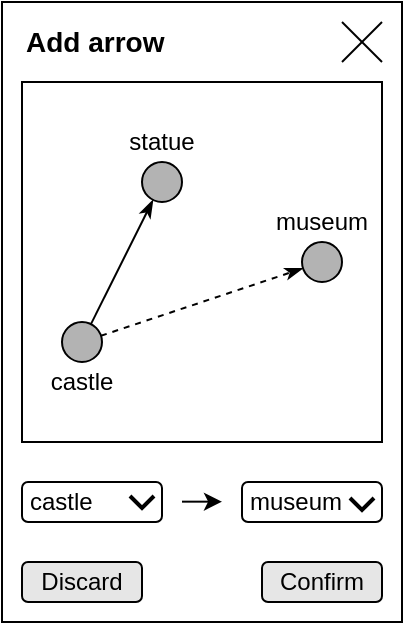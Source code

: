 <mxfile version="22.0.8" type="device">
  <diagram name="Page-1" id="VfT2Odsl5by29AQGQs_Q">
    <mxGraphModel dx="931" dy="446" grid="1" gridSize="10" guides="1" tooltips="1" connect="1" arrows="1" fold="1" page="1" pageScale="1" pageWidth="827" pageHeight="1169" math="0" shadow="0">
      <root>
        <mxCell id="0" />
        <mxCell id="1" parent="0" />
        <mxCell id="IA0beaa82Srik-d_A_uO-1" value="" style="rounded=0;whiteSpace=wrap;html=1;fillColor=none;" parent="1" vertex="1">
          <mxGeometry x="40" y="40" width="200" height="310" as="geometry" />
        </mxCell>
        <mxCell id="IA0beaa82Srik-d_A_uO-2" value="Add arrow" style="text;html=1;strokeColor=none;fillColor=none;align=left;verticalAlign=middle;whiteSpace=wrap;rounded=0;fontColor=#000000;fontStyle=1;fontSize=14;" parent="1" vertex="1">
          <mxGeometry x="50" y="50" width="160" height="20" as="geometry" />
        </mxCell>
        <mxCell id="IA0beaa82Srik-d_A_uO-3" value="" style="endArrow=none;html=1;rounded=0;strokeWidth=1;" parent="1" edge="1">
          <mxGeometry width="50" height="50" relative="1" as="geometry">
            <mxPoint x="210" y="70" as="sourcePoint" />
            <mxPoint x="230" y="50" as="targetPoint" />
          </mxGeometry>
        </mxCell>
        <mxCell id="IA0beaa82Srik-d_A_uO-4" value="" style="endArrow=none;html=1;rounded=0;strokeWidth=1;" parent="1" edge="1">
          <mxGeometry width="50" height="50" relative="1" as="geometry">
            <mxPoint x="230" y="70" as="sourcePoint" />
            <mxPoint x="210" y="50" as="targetPoint" />
          </mxGeometry>
        </mxCell>
        <mxCell id="IA0beaa82Srik-d_A_uO-5" value="Discard" style="rounded=1;whiteSpace=wrap;html=1;fontColor=#000000;fontStyle=0;fillColor=#E6E6E6;" parent="1" vertex="1">
          <mxGeometry x="50" y="320" width="60" height="20" as="geometry" />
        </mxCell>
        <mxCell id="IA0beaa82Srik-d_A_uO-6" value="Confirm" style="rounded=1;whiteSpace=wrap;html=1;fontColor=#000000;fontStyle=0;fillColor=#E6E6E6;" parent="1" vertex="1">
          <mxGeometry x="170" y="320" width="60" height="20" as="geometry" />
        </mxCell>
        <mxCell id="IA0beaa82Srik-d_A_uO-7" value="" style="rounded=0;whiteSpace=wrap;html=1;fillColor=none;" parent="1" vertex="1">
          <mxGeometry x="50" y="80" width="180" height="180" as="geometry" />
        </mxCell>
        <mxCell id="IA0beaa82Srik-d_A_uO-8" value="castle" style="rounded=1;whiteSpace=wrap;html=1;fillColor=none;align=left;spacingLeft=2;" parent="1" vertex="1">
          <mxGeometry x="50" y="280" width="70" height="20" as="geometry" />
        </mxCell>
        <mxCell id="IA0beaa82Srik-d_A_uO-9" value="" style="html=1;verticalLabelPosition=bottom;labelBackgroundColor=#ffffff;verticalAlign=top;shadow=0;dashed=0;strokeWidth=2;shape=mxgraph.ios7.misc.down;strokeColor=#000000;" parent="1" vertex="1">
          <mxGeometry x="104" y="287" width="12" height="6" as="geometry" />
        </mxCell>
        <mxCell id="IA0beaa82Srik-d_A_uO-10" value="museum" style="rounded=1;whiteSpace=wrap;html=1;fillColor=none;align=left;spacingLeft=2;" parent="1" vertex="1">
          <mxGeometry x="160" y="280" width="70" height="20" as="geometry" />
        </mxCell>
        <mxCell id="IA0beaa82Srik-d_A_uO-11" value="" style="html=1;verticalLabelPosition=bottom;labelBackgroundColor=#ffffff;verticalAlign=top;shadow=0;dashed=0;strokeWidth=2;shape=mxgraph.ios7.misc.down;strokeColor=#000000;" parent="1" vertex="1">
          <mxGeometry x="214" y="288" width="12" height="6" as="geometry" />
        </mxCell>
        <mxCell id="IA0beaa82Srik-d_A_uO-12" value="" style="ellipse;whiteSpace=wrap;html=1;aspect=fixed;fillColor=#B3B3B3;" parent="1" vertex="1">
          <mxGeometry x="70" y="200" width="20" height="20" as="geometry" />
        </mxCell>
        <mxCell id="IA0beaa82Srik-d_A_uO-13" value="" style="ellipse;whiteSpace=wrap;html=1;aspect=fixed;fillColor=#B3B3B3;" parent="1" vertex="1">
          <mxGeometry x="190" y="160" width="20" height="20" as="geometry" />
        </mxCell>
        <mxCell id="IA0beaa82Srik-d_A_uO-14" value="" style="ellipse;whiteSpace=wrap;html=1;aspect=fixed;fillColor=#B3B3B3;" parent="1" vertex="1">
          <mxGeometry x="110" y="120" width="20" height="20" as="geometry" />
        </mxCell>
        <mxCell id="IA0beaa82Srik-d_A_uO-15" value="statue" style="text;html=1;strokeColor=none;fillColor=none;align=center;verticalAlign=middle;whiteSpace=wrap;rounded=0;" parent="1" vertex="1">
          <mxGeometry x="90" y="100" width="60" height="20" as="geometry" />
        </mxCell>
        <mxCell id="IA0beaa82Srik-d_A_uO-16" value="" style="endArrow=classicThin;html=1;rounded=0;endFill=1;dashed=1;" parent="1" source="IA0beaa82Srik-d_A_uO-12" target="IA0beaa82Srik-d_A_uO-13" edge="1">
          <mxGeometry width="50" height="50" relative="1" as="geometry">
            <mxPoint x="110" y="220" as="sourcePoint" />
            <mxPoint x="160" y="170" as="targetPoint" />
          </mxGeometry>
        </mxCell>
        <mxCell id="IA0beaa82Srik-d_A_uO-17" value="castle" style="text;html=1;strokeColor=none;fillColor=none;align=center;verticalAlign=middle;whiteSpace=wrap;rounded=0;" parent="1" vertex="1">
          <mxGeometry x="50" y="220" width="60" height="20" as="geometry" />
        </mxCell>
        <mxCell id="IA0beaa82Srik-d_A_uO-18" value="museum" style="text;html=1;strokeColor=none;fillColor=none;align=center;verticalAlign=middle;whiteSpace=wrap;rounded=0;" parent="1" vertex="1">
          <mxGeometry x="170" y="140" width="60" height="20" as="geometry" />
        </mxCell>
        <mxCell id="IA0beaa82Srik-d_A_uO-19" value="" style="endArrow=classic;html=1;rounded=0;" parent="1" edge="1">
          <mxGeometry width="50" height="50" relative="1" as="geometry">
            <mxPoint x="130" y="289.83" as="sourcePoint" />
            <mxPoint x="150" y="289.83" as="targetPoint" />
          </mxGeometry>
        </mxCell>
        <mxCell id="IA0beaa82Srik-d_A_uO-20" value="" style="endArrow=classicThin;html=1;rounded=0;endFill=1;" parent="1" source="IA0beaa82Srik-d_A_uO-12" target="IA0beaa82Srik-d_A_uO-14" edge="1">
          <mxGeometry width="50" height="50" relative="1" as="geometry">
            <mxPoint x="99" y="217" as="sourcePoint" />
            <mxPoint x="201" y="183" as="targetPoint" />
          </mxGeometry>
        </mxCell>
      </root>
    </mxGraphModel>
  </diagram>
</mxfile>
